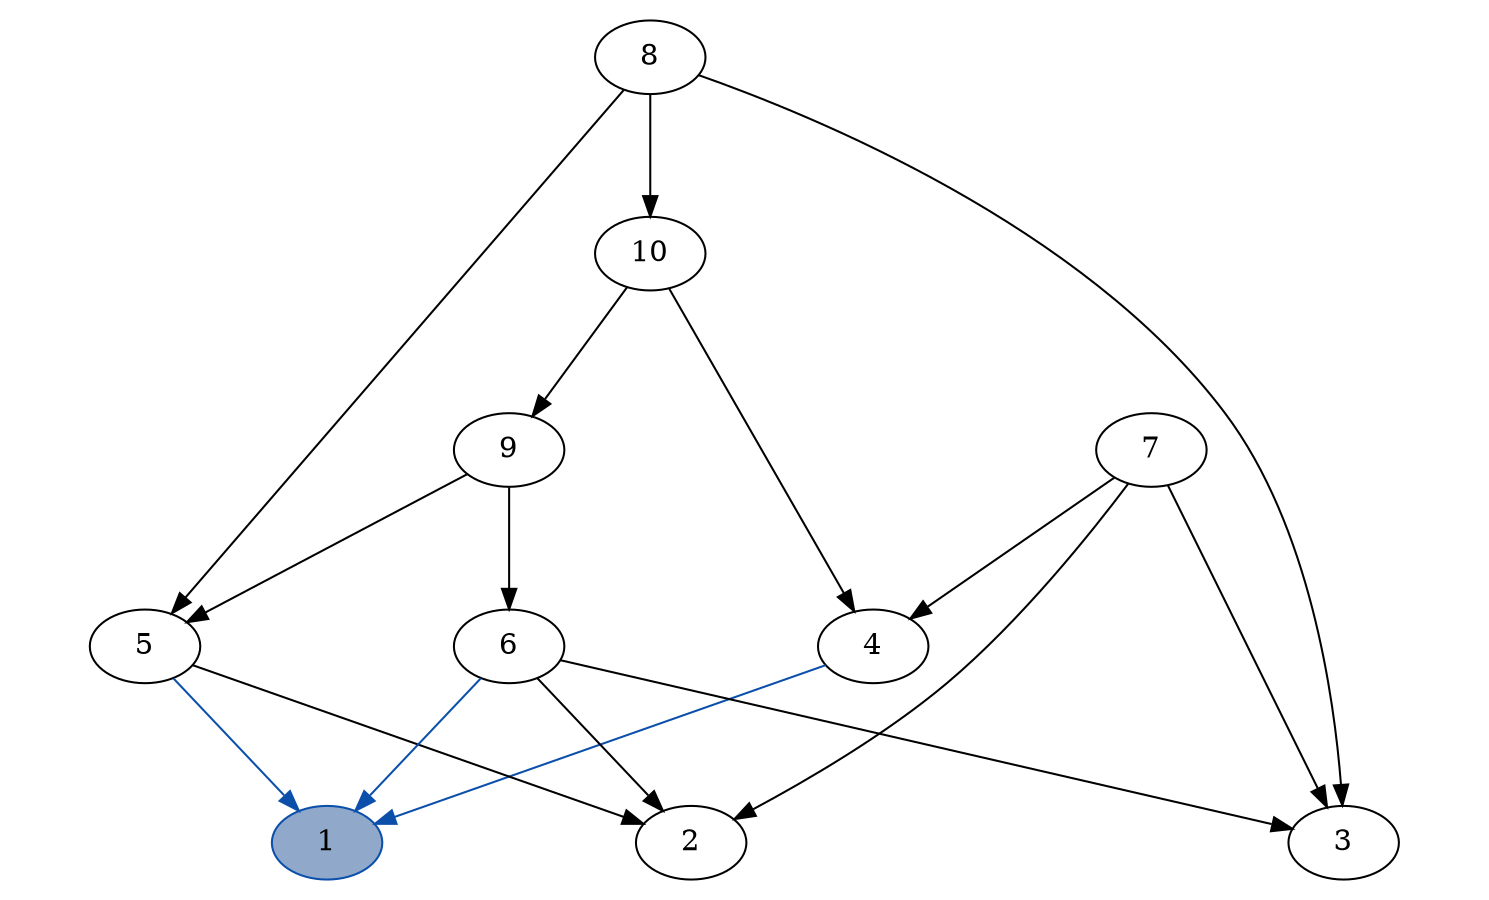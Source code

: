 digraph fgl {
	margin = "0"
	page = "10,6"
	size = "10,6"
	ratio = "fill"
        1 [color="#0b4faa" style="filled" fillcolor="#90A9CB"]
	2 
        3
        4
        5
        6
        7
        8
        9
        10 
        6 -> 1 [color="#0b4faa"]
        5 -> 1 [color="#0b4faa"]
        4 -> 1 [color="#0b4faa"]
        5 -> 2 
        6 -> 3
        6 -> 2 
        7 -> 4
        7 -> 3
        7 -> 2 
        8 -> 3 
        8 -> 5
        8 -> 10
        9 -> 5
        9 -> 6
        10 -> 4
        10 -> 9
}
